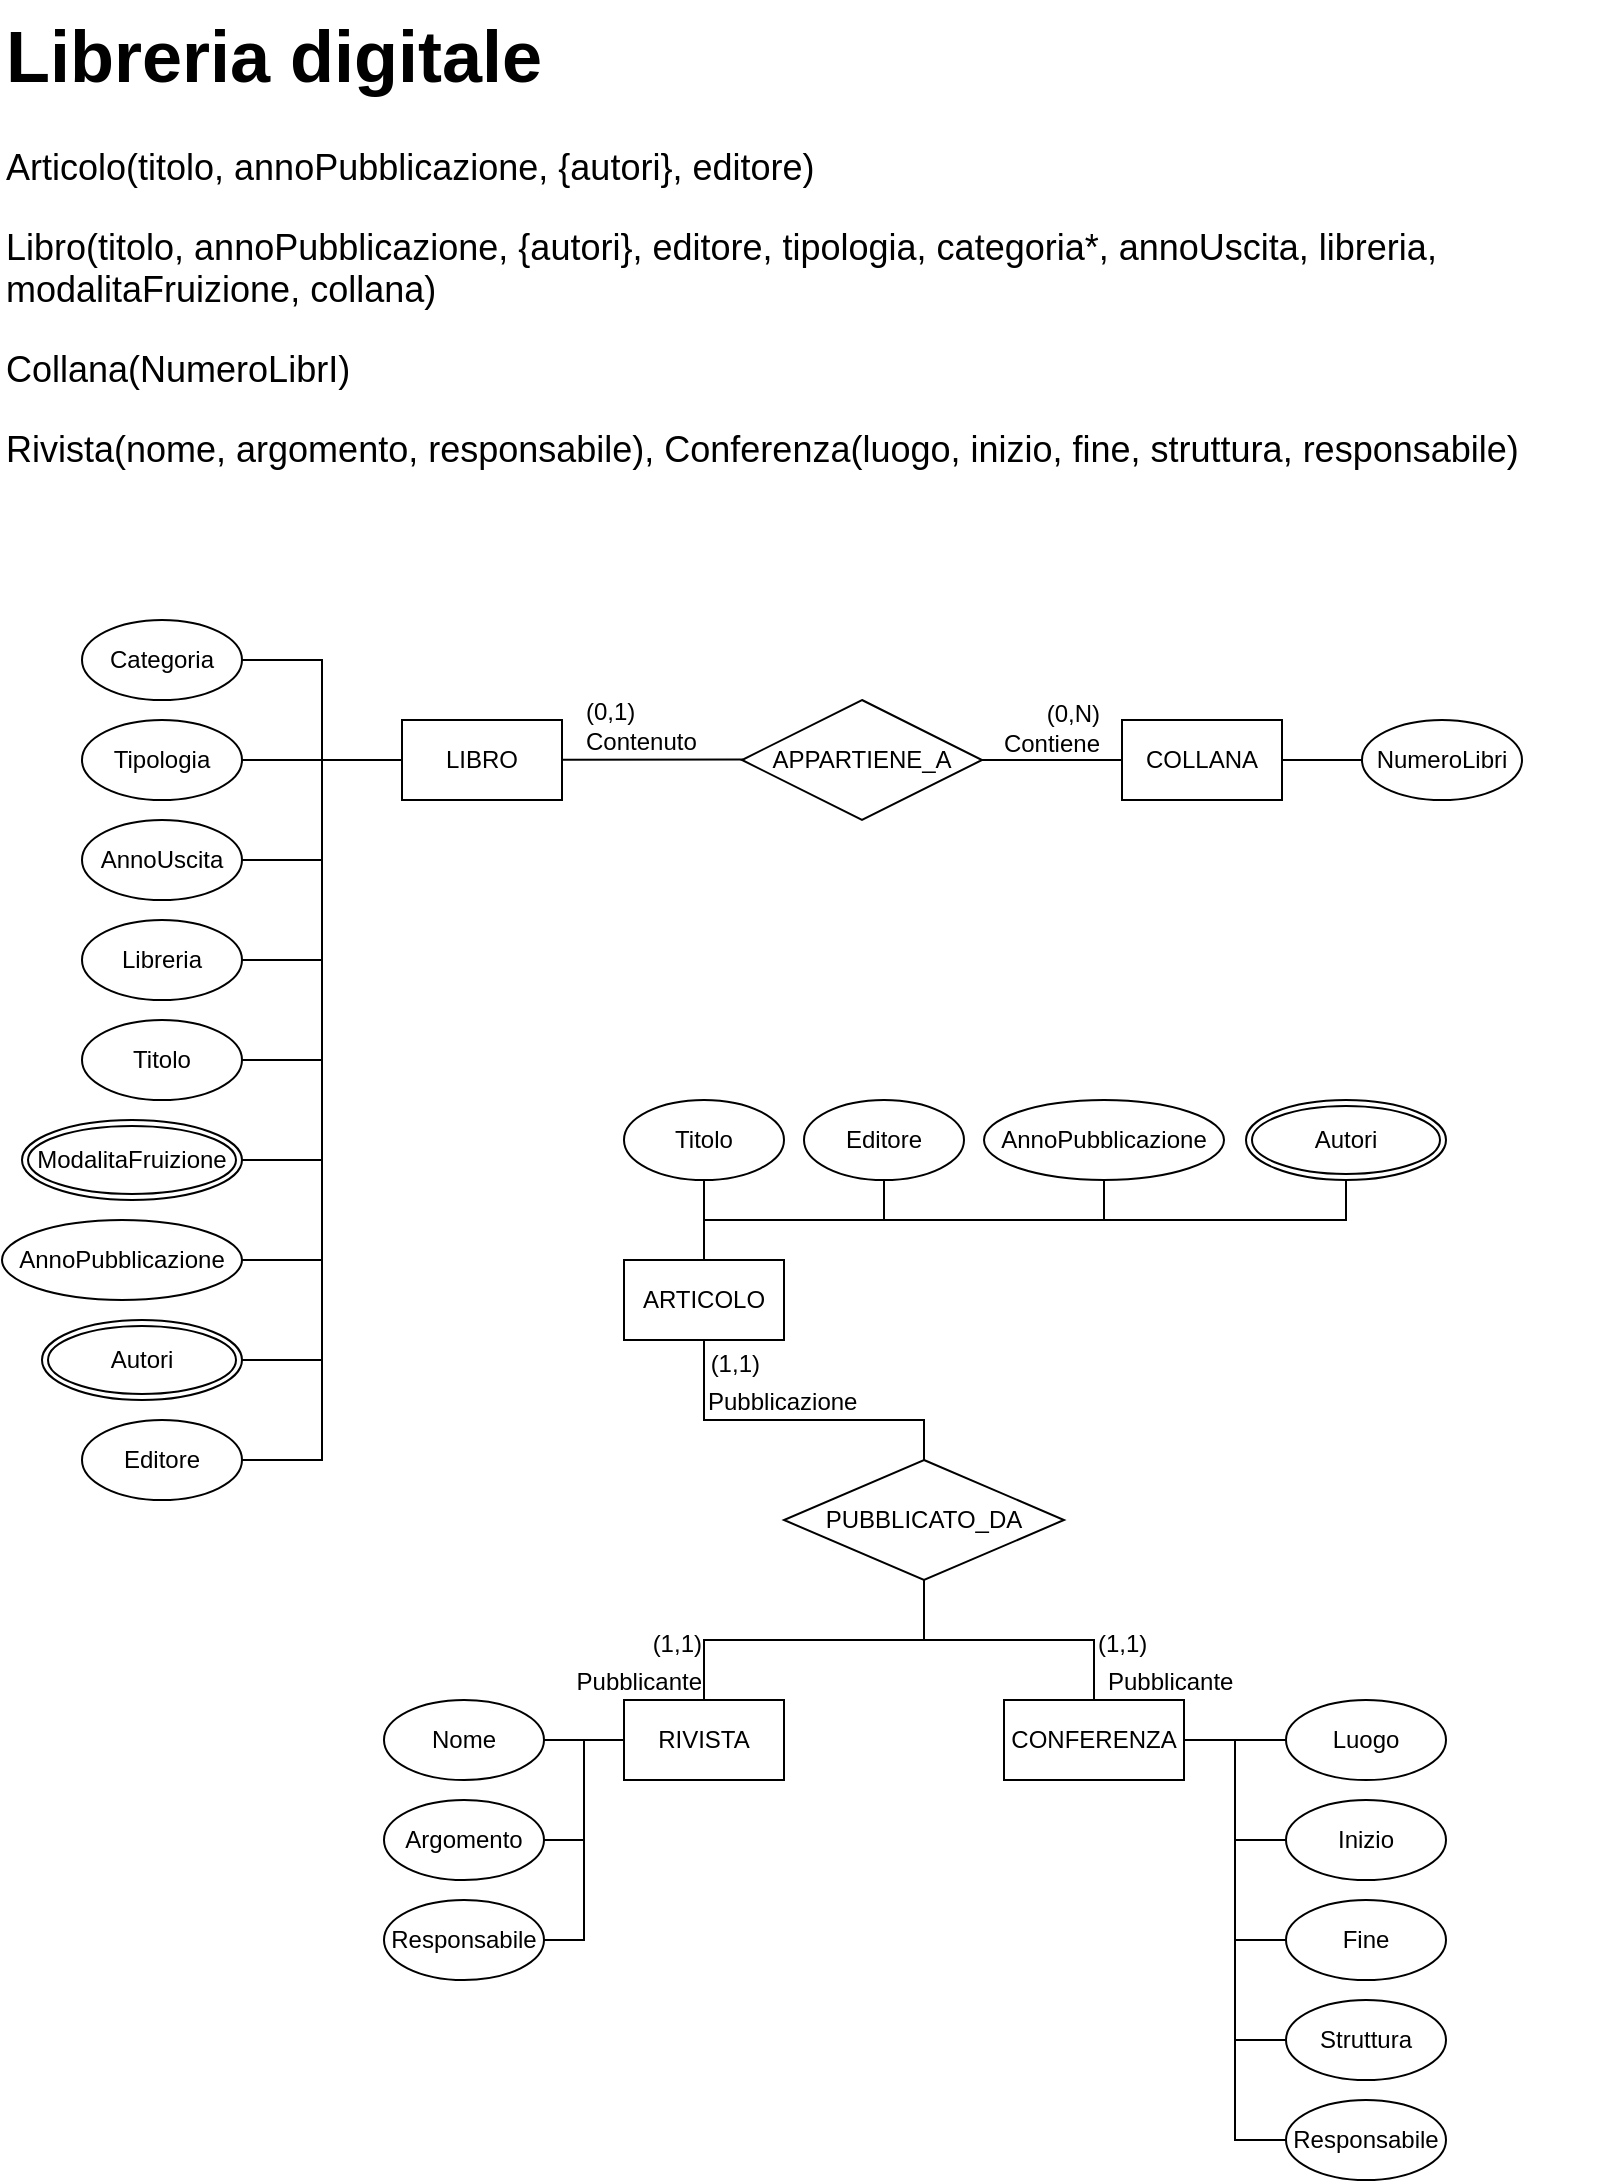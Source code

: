 <mxfile version="26.1.3" pages="2">
  <diagram name="Page-1" id="hCh2-L-WzJlBCHf1ATzF">
    <mxGraphModel dx="1328" dy="833" grid="1" gridSize="10" guides="1" tooltips="1" connect="1" arrows="1" fold="1" page="1" pageScale="1" pageWidth="827" pageHeight="1169" background="none" math="1" shadow="0">
      <root>
        <mxCell id="0" />
        <mxCell id="1" parent="0" />
        <mxCell id="3gT1epxU8pgeMeXcipZ9-1" value="&lt;h1 style=&quot;margin-top: 0px;&quot;&gt;Libreria digitale&lt;/h1&gt;&lt;p&gt;Articolo(titolo,&amp;nbsp;annoPubblicazione, {autori}, editore)&lt;/p&gt;&lt;p&gt;Libro(titolo, annoPubblicazione, {autori}, editore, tipologia, categoria*, annoUscita, libreria, modalitaFruizione, collana)&lt;/p&gt;&lt;p&gt;Collana(NumeroLibrI)&lt;/p&gt;&lt;p&gt;Rivista(nome, argomento, responsabile), Conferenza(luogo, inizio, fine, struttura, responsabile)&lt;/p&gt;" style="text;html=1;whiteSpace=wrap;overflow=hidden;rounded=0;fontSize=18;movable=1;resizable=1;rotatable=1;deletable=1;editable=1;locked=0;connectable=1;" parent="1" vertex="1">
          <mxGeometry x="9" y="10" width="810" height="260" as="geometry" />
        </mxCell>
        <mxCell id="ZXgn2BJdAuPuCcgPqNGy-24" value="LIBRO" style="whiteSpace=wrap;html=1;align=center;" parent="1" vertex="1">
          <mxGeometry x="209" y="370" width="80" height="40" as="geometry" />
        </mxCell>
        <mxCell id="ZXgn2BJdAuPuCcgPqNGy-25" value="ARTICOLO" style="whiteSpace=wrap;html=1;align=center;" parent="1" vertex="1">
          <mxGeometry x="320" y="640" width="80" height="40" as="geometry" />
        </mxCell>
        <mxCell id="ZXgn2BJdAuPuCcgPqNGy-26" value="Titolo" style="ellipse;whiteSpace=wrap;html=1;align=center;" parent="1" vertex="1">
          <mxGeometry x="49" y="520" width="80" height="40" as="geometry" />
        </mxCell>
        <mxCell id="ZXgn2BJdAuPuCcgPqNGy-57" value="AnnoPubblicazione" style="ellipse;whiteSpace=wrap;html=1;align=center;" parent="1" vertex="1">
          <mxGeometry x="9" y="620" width="120" height="40" as="geometry" />
        </mxCell>
        <mxCell id="ZXgn2BJdAuPuCcgPqNGy-59" value="Autori" style="ellipse;shape=doubleEllipse;margin=3;whiteSpace=wrap;html=1;align=center;" parent="1" vertex="1">
          <mxGeometry x="29" y="670" width="100" height="40" as="geometry" />
        </mxCell>
        <mxCell id="ZXgn2BJdAuPuCcgPqNGy-60" value="Editore" style="ellipse;whiteSpace=wrap;html=1;align=center;" parent="1" vertex="1">
          <mxGeometry x="49" y="720" width="80" height="40" as="geometry" />
        </mxCell>
        <mxCell id="ZXgn2BJdAuPuCcgPqNGy-61" value="Tipologia" style="ellipse;whiteSpace=wrap;html=1;align=center;" parent="1" vertex="1">
          <mxGeometry x="49" y="370" width="80" height="40" as="geometry" />
        </mxCell>
        <mxCell id="ZXgn2BJdAuPuCcgPqNGy-67" value="Categoria" style="ellipse;whiteSpace=wrap;html=1;align=center;" parent="1" vertex="1">
          <mxGeometry x="49" y="320" width="80" height="40" as="geometry" />
        </mxCell>
        <mxCell id="ZXgn2BJdAuPuCcgPqNGy-68" value="AnnoUscita" style="ellipse;whiteSpace=wrap;html=1;align=center;" parent="1" vertex="1">
          <mxGeometry x="49" y="420" width="80" height="40" as="geometry" />
        </mxCell>
        <mxCell id="ZXgn2BJdAuPuCcgPqNGy-69" value="Libreria" style="ellipse;whiteSpace=wrap;html=1;align=center;" parent="1" vertex="1">
          <mxGeometry x="49" y="470" width="80" height="40" as="geometry" />
        </mxCell>
        <mxCell id="ZXgn2BJdAuPuCcgPqNGy-70" value="ModalitaFruizione" style="ellipse;shape=doubleEllipse;margin=3;whiteSpace=wrap;html=1;align=center;" parent="1" vertex="1">
          <mxGeometry x="19" y="570" width="110" height="40" as="geometry" />
        </mxCell>
        <mxCell id="ZXgn2BJdAuPuCcgPqNGy-80" value="COLLANA" style="whiteSpace=wrap;html=1;align=center;" parent="1" vertex="1">
          <mxGeometry x="569" y="370" width="80" height="40" as="geometry" />
        </mxCell>
        <mxCell id="ZXgn2BJdAuPuCcgPqNGy-81" value="NumeroLibri" style="ellipse;whiteSpace=wrap;html=1;align=center;" parent="1" vertex="1">
          <mxGeometry x="689" y="370" width="80" height="40" as="geometry" />
        </mxCell>
        <mxCell id="ZXgn2BJdAuPuCcgPqNGy-82" value="APPARTIENE_A" style="shape=rhombus;perimeter=rhombusPerimeter;whiteSpace=wrap;html=1;align=center;" parent="1" vertex="1">
          <mxGeometry x="379" y="360" width="120" height="60" as="geometry" />
        </mxCell>
        <mxCell id="ZXgn2BJdAuPuCcgPqNGy-100" value="" style="endArrow=none;html=1;rounded=0;fontSize=12;startSize=8;endSize=8;curved=1;" parent="1" source="ZXgn2BJdAuPuCcgPqNGy-24" target="ZXgn2BJdAuPuCcgPqNGy-82" edge="1">
          <mxGeometry relative="1" as="geometry">
            <mxPoint x="309" y="389.64" as="sourcePoint" />
            <mxPoint x="399.0" y="389.64" as="targetPoint" />
            <Array as="points">
              <mxPoint x="349" y="389.64" />
            </Array>
          </mxGeometry>
        </mxCell>
        <mxCell id="ZXgn2BJdAuPuCcgPqNGy-101" value="(0,1)&lt;br&gt;Contenuto" style="resizable=0;html=1;whiteSpace=wrap;align=left;verticalAlign=bottom;" parent="ZXgn2BJdAuPuCcgPqNGy-100" connectable="0" vertex="1">
          <mxGeometry x="1" relative="1" as="geometry">
            <mxPoint x="-80" as="offset" />
          </mxGeometry>
        </mxCell>
        <mxCell id="ZXgn2BJdAuPuCcgPqNGy-102" value="" style="endArrow=none;html=1;rounded=0;fontSize=12;startSize=8;endSize=8;curved=1;" parent="1" source="ZXgn2BJdAuPuCcgPqNGy-82" target="ZXgn2BJdAuPuCcgPqNGy-80" edge="1">
          <mxGeometry relative="1" as="geometry">
            <mxPoint x="349" y="510" as="sourcePoint" />
            <mxPoint x="509" y="510" as="targetPoint" />
          </mxGeometry>
        </mxCell>
        <mxCell id="ZXgn2BJdAuPuCcgPqNGy-103" value="(0,N)&lt;br&gt;Contiene" style="resizable=0;html=1;whiteSpace=wrap;align=right;verticalAlign=bottom;" parent="ZXgn2BJdAuPuCcgPqNGy-102" connectable="0" vertex="1">
          <mxGeometry x="1" relative="1" as="geometry">
            <mxPoint x="-10" as="offset" />
          </mxGeometry>
        </mxCell>
        <mxCell id="ZXgn2BJdAuPuCcgPqNGy-105" value="" style="endArrow=none;html=1;rounded=0;fontSize=12;startSize=8;endSize=8;curved=1;" parent="1" source="ZXgn2BJdAuPuCcgPqNGy-80" target="ZXgn2BJdAuPuCcgPqNGy-81" edge="1">
          <mxGeometry relative="1" as="geometry">
            <mxPoint x="469" y="460" as="sourcePoint" />
            <mxPoint x="629" y="460" as="targetPoint" />
          </mxGeometry>
        </mxCell>
        <mxCell id="ZXgn2BJdAuPuCcgPqNGy-106" value="Titolo" style="ellipse;whiteSpace=wrap;html=1;align=center;" parent="1" vertex="1">
          <mxGeometry x="320" y="560" width="80" height="40" as="geometry" />
        </mxCell>
        <mxCell id="ZXgn2BJdAuPuCcgPqNGy-107" value="AnnoPubblicazione" style="ellipse;whiteSpace=wrap;html=1;align=center;" parent="1" vertex="1">
          <mxGeometry x="500" y="560" width="120" height="40" as="geometry" />
        </mxCell>
        <mxCell id="ZXgn2BJdAuPuCcgPqNGy-108" value="Autori" style="ellipse;shape=doubleEllipse;margin=3;whiteSpace=wrap;html=1;align=center;" parent="1" vertex="1">
          <mxGeometry x="631" y="560" width="100" height="40" as="geometry" />
        </mxCell>
        <mxCell id="ZXgn2BJdAuPuCcgPqNGy-109" value="Editore" style="ellipse;whiteSpace=wrap;html=1;align=center;" parent="1" vertex="1">
          <mxGeometry x="410" y="560" width="80" height="40" as="geometry" />
        </mxCell>
        <mxCell id="ZXgn2BJdAuPuCcgPqNGy-111" value="" style="endArrow=none;html=1;rounded=0;fontSize=12;startSize=8;endSize=8;edgeStyle=elbowEdgeStyle;elbow=vertical;" parent="1" source="ZXgn2BJdAuPuCcgPqNGy-25" target="ZXgn2BJdAuPuCcgPqNGy-106" edge="1">
          <mxGeometry relative="1" as="geometry">
            <mxPoint x="270" y="700" as="sourcePoint" />
            <mxPoint x="430" y="700" as="targetPoint" />
          </mxGeometry>
        </mxCell>
        <mxCell id="ZXgn2BJdAuPuCcgPqNGy-112" value="" style="endArrow=none;html=1;rounded=0;fontSize=12;startSize=8;endSize=8;edgeStyle=elbowEdgeStyle;elbow=vertical;" parent="1" source="ZXgn2BJdAuPuCcgPqNGy-25" target="ZXgn2BJdAuPuCcgPqNGy-109" edge="1">
          <mxGeometry relative="1" as="geometry">
            <mxPoint x="330" y="730" as="sourcePoint" />
            <mxPoint x="490" y="730" as="targetPoint" />
          </mxGeometry>
        </mxCell>
        <mxCell id="ZXgn2BJdAuPuCcgPqNGy-113" value="" style="endArrow=none;html=1;rounded=0;fontSize=12;startSize=8;endSize=8;edgeStyle=elbowEdgeStyle;elbow=vertical;" parent="1" source="ZXgn2BJdAuPuCcgPqNGy-25" target="ZXgn2BJdAuPuCcgPqNGy-107" edge="1">
          <mxGeometry relative="1" as="geometry">
            <mxPoint x="340" y="680" as="sourcePoint" />
            <mxPoint x="500" y="680" as="targetPoint" />
          </mxGeometry>
        </mxCell>
        <mxCell id="ZXgn2BJdAuPuCcgPqNGy-114" value="" style="endArrow=none;html=1;rounded=0;fontSize=12;startSize=8;endSize=8;edgeStyle=elbowEdgeStyle;elbow=vertical;" parent="1" source="ZXgn2BJdAuPuCcgPqNGy-25" target="ZXgn2BJdAuPuCcgPqNGy-108" edge="1">
          <mxGeometry relative="1" as="geometry">
            <mxPoint x="390" y="700" as="sourcePoint" />
            <mxPoint x="550" y="700" as="targetPoint" />
          </mxGeometry>
        </mxCell>
        <mxCell id="ZXgn2BJdAuPuCcgPqNGy-110" value="RIVISTA" style="whiteSpace=wrap;html=1;align=center;" parent="1" vertex="1">
          <mxGeometry x="320" y="860" width="80" height="40" as="geometry" />
        </mxCell>
        <mxCell id="ZXgn2BJdAuPuCcgPqNGy-115" value="CONFERENZA" style="whiteSpace=wrap;html=1;align=center;" parent="1" vertex="1">
          <mxGeometry x="510" y="860" width="90" height="40" as="geometry" />
        </mxCell>
        <mxCell id="ZXgn2BJdAuPuCcgPqNGy-116" value="Nome" style="ellipse;whiteSpace=wrap;html=1;align=center;" parent="1" vertex="1">
          <mxGeometry x="200" y="860" width="80" height="40" as="geometry" />
        </mxCell>
        <mxCell id="ZXgn2BJdAuPuCcgPqNGy-117" value="Argomento" style="ellipse;whiteSpace=wrap;html=1;align=center;" parent="1" vertex="1">
          <mxGeometry x="200" y="910" width="80" height="40" as="geometry" />
        </mxCell>
        <mxCell id="ZXgn2BJdAuPuCcgPqNGy-118" value="Responsabile" style="ellipse;whiteSpace=wrap;html=1;align=center;" parent="1" vertex="1">
          <mxGeometry x="200" y="960" width="80" height="40" as="geometry" />
        </mxCell>
        <mxCell id="ZXgn2BJdAuPuCcgPqNGy-119" value="Luogo" style="ellipse;whiteSpace=wrap;html=1;align=center;" parent="1" vertex="1">
          <mxGeometry x="651" y="860" width="80" height="40" as="geometry" />
        </mxCell>
        <mxCell id="ZXgn2BJdAuPuCcgPqNGy-120" value="Inizio" style="ellipse;whiteSpace=wrap;html=1;align=center;" parent="1" vertex="1">
          <mxGeometry x="651" y="910" width="80" height="40" as="geometry" />
        </mxCell>
        <mxCell id="ZXgn2BJdAuPuCcgPqNGy-121" value="Fine" style="ellipse;whiteSpace=wrap;html=1;align=center;" parent="1" vertex="1">
          <mxGeometry x="651" y="960" width="80" height="40" as="geometry" />
        </mxCell>
        <mxCell id="ZXgn2BJdAuPuCcgPqNGy-122" value="Struttura" style="ellipse;whiteSpace=wrap;html=1;align=center;" parent="1" vertex="1">
          <mxGeometry x="651" y="1010" width="80" height="40" as="geometry" />
        </mxCell>
        <mxCell id="ZXgn2BJdAuPuCcgPqNGy-123" value="Responsabile" style="ellipse;whiteSpace=wrap;html=1;align=center;" parent="1" vertex="1">
          <mxGeometry x="651" y="1060" width="80" height="40" as="geometry" />
        </mxCell>
        <mxCell id="ZXgn2BJdAuPuCcgPqNGy-124" value="PUBBLICATO_DA" style="shape=rhombus;perimeter=rhombusPerimeter;whiteSpace=wrap;html=1;align=center;" parent="1" vertex="1">
          <mxGeometry x="400" y="740" width="140" height="60" as="geometry" />
        </mxCell>
        <mxCell id="ZXgn2BJdAuPuCcgPqNGy-125" value="" style="endArrow=none;html=1;rounded=0;fontSize=12;startSize=8;endSize=8;edgeStyle=elbowEdgeStyle;" parent="1" source="ZXgn2BJdAuPuCcgPqNGy-116" target="ZXgn2BJdAuPuCcgPqNGy-110" edge="1">
          <mxGeometry relative="1" as="geometry">
            <mxPoint x="330" y="950" as="sourcePoint" />
            <mxPoint x="490" y="950" as="targetPoint" />
          </mxGeometry>
        </mxCell>
        <mxCell id="ZXgn2BJdAuPuCcgPqNGy-126" value="" style="endArrow=none;html=1;rounded=0;fontSize=12;startSize=8;endSize=8;edgeStyle=elbowEdgeStyle;" parent="1" source="ZXgn2BJdAuPuCcgPqNGy-117" target="ZXgn2BJdAuPuCcgPqNGy-110" edge="1">
          <mxGeometry relative="1" as="geometry">
            <mxPoint x="230" y="940" as="sourcePoint" />
            <mxPoint x="490" y="940" as="targetPoint" />
          </mxGeometry>
        </mxCell>
        <mxCell id="ZXgn2BJdAuPuCcgPqNGy-127" value="" style="endArrow=none;html=1;rounded=0;fontSize=12;startSize=8;endSize=8;edgeStyle=elbowEdgeStyle;" parent="1" source="ZXgn2BJdAuPuCcgPqNGy-118" target="ZXgn2BJdAuPuCcgPqNGy-110" edge="1">
          <mxGeometry relative="1" as="geometry">
            <mxPoint x="320" y="960" as="sourcePoint" />
            <mxPoint x="480" y="960" as="targetPoint" />
          </mxGeometry>
        </mxCell>
        <mxCell id="ZXgn2BJdAuPuCcgPqNGy-128" value="" style="endArrow=none;html=1;rounded=0;fontSize=12;startSize=8;endSize=8;edgeStyle=elbowEdgeStyle;" parent="1" source="ZXgn2BJdAuPuCcgPqNGy-115" target="ZXgn2BJdAuPuCcgPqNGy-119" edge="1">
          <mxGeometry relative="1" as="geometry">
            <mxPoint x="530" y="990" as="sourcePoint" />
            <mxPoint x="690" y="990" as="targetPoint" />
          </mxGeometry>
        </mxCell>
        <mxCell id="ZXgn2BJdAuPuCcgPqNGy-129" value="" style="endArrow=none;html=1;rounded=0;fontSize=12;startSize=8;endSize=8;edgeStyle=elbowEdgeStyle;" parent="1" source="ZXgn2BJdAuPuCcgPqNGy-115" target="ZXgn2BJdAuPuCcgPqNGy-120" edge="1">
          <mxGeometry relative="1" as="geometry">
            <mxPoint x="460" y="980" as="sourcePoint" />
            <mxPoint x="620" y="980" as="targetPoint" />
          </mxGeometry>
        </mxCell>
        <mxCell id="ZXgn2BJdAuPuCcgPqNGy-130" value="" style="endArrow=none;html=1;rounded=0;fontSize=12;startSize=8;endSize=8;edgeStyle=elbowEdgeStyle;" parent="1" source="ZXgn2BJdAuPuCcgPqNGy-115" target="ZXgn2BJdAuPuCcgPqNGy-121" edge="1">
          <mxGeometry relative="1" as="geometry">
            <mxPoint x="360" y="970" as="sourcePoint" />
            <mxPoint x="520" y="970" as="targetPoint" />
          </mxGeometry>
        </mxCell>
        <mxCell id="ZXgn2BJdAuPuCcgPqNGy-131" value="" style="endArrow=none;html=1;rounded=0;fontSize=12;startSize=8;endSize=8;edgeStyle=elbowEdgeStyle;" parent="1" source="ZXgn2BJdAuPuCcgPqNGy-115" target="ZXgn2BJdAuPuCcgPqNGy-122" edge="1">
          <mxGeometry relative="1" as="geometry">
            <mxPoint x="430" y="990" as="sourcePoint" />
            <mxPoint x="590" y="990" as="targetPoint" />
          </mxGeometry>
        </mxCell>
        <mxCell id="ZXgn2BJdAuPuCcgPqNGy-132" value="" style="endArrow=none;html=1;rounded=0;fontSize=12;startSize=8;endSize=8;edgeStyle=elbowEdgeStyle;" parent="1" source="ZXgn2BJdAuPuCcgPqNGy-115" target="ZXgn2BJdAuPuCcgPqNGy-123" edge="1">
          <mxGeometry relative="1" as="geometry">
            <mxPoint x="400" y="1000" as="sourcePoint" />
            <mxPoint x="651" y="1080" as="targetPoint" />
          </mxGeometry>
        </mxCell>
        <mxCell id="ZXgn2BJdAuPuCcgPqNGy-135" value="" style="endArrow=none;html=1;rounded=0;fontSize=12;startSize=8;endSize=8;edgeStyle=elbowEdgeStyle;elbow=vertical;exitX=0.5;exitY=0;exitDx=0;exitDy=0;" parent="1" source="ZXgn2BJdAuPuCcgPqNGy-124" target="ZXgn2BJdAuPuCcgPqNGy-25" edge="1">
          <mxGeometry relative="1" as="geometry">
            <mxPoint x="240" y="700" as="sourcePoint" />
            <mxPoint x="360" y="680" as="targetPoint" />
            <Array as="points">
              <mxPoint x="420" y="720" />
            </Array>
          </mxGeometry>
        </mxCell>
        <mxCell id="ZXgn2BJdAuPuCcgPqNGy-136" value="(1,1)" style="resizable=0;html=1;whiteSpace=wrap;align=right;verticalAlign=bottom;" parent="ZXgn2BJdAuPuCcgPqNGy-135" connectable="0" vertex="1">
          <mxGeometry x="1" relative="1" as="geometry">
            <mxPoint x="29" y="20" as="offset" />
          </mxGeometry>
        </mxCell>
        <mxCell id="ZXgn2BJdAuPuCcgPqNGy-137" value="" style="endArrow=none;html=1;rounded=0;fontSize=12;startSize=8;endSize=8;edgeStyle=elbowEdgeStyle;elbow=vertical;" parent="1" source="ZXgn2BJdAuPuCcgPqNGy-124" target="ZXgn2BJdAuPuCcgPqNGy-110" edge="1">
          <mxGeometry relative="1" as="geometry">
            <mxPoint x="420" y="870" as="sourcePoint" />
            <mxPoint x="580" y="870" as="targetPoint" />
          </mxGeometry>
        </mxCell>
        <mxCell id="ZXgn2BJdAuPuCcgPqNGy-138" value="(1,1)" style="resizable=0;html=1;whiteSpace=wrap;align=right;verticalAlign=bottom;" parent="ZXgn2BJdAuPuCcgPqNGy-137" connectable="0" vertex="1">
          <mxGeometry x="1" relative="1" as="geometry">
            <mxPoint y="-20" as="offset" />
          </mxGeometry>
        </mxCell>
        <mxCell id="ZXgn2BJdAuPuCcgPqNGy-139" value="" style="endArrow=none;html=1;rounded=0;fontSize=12;startSize=8;endSize=8;edgeStyle=elbowEdgeStyle;elbow=vertical;" parent="1" source="ZXgn2BJdAuPuCcgPqNGy-124" target="ZXgn2BJdAuPuCcgPqNGy-115" edge="1">
          <mxGeometry relative="1" as="geometry">
            <mxPoint x="430" y="870" as="sourcePoint" />
            <mxPoint x="590" y="870" as="targetPoint" />
          </mxGeometry>
        </mxCell>
        <mxCell id="ZXgn2BJdAuPuCcgPqNGy-140" value="(1,1)" style="resizable=0;html=1;whiteSpace=wrap;align=left;verticalAlign=bottom;" parent="ZXgn2BJdAuPuCcgPqNGy-139" connectable="0" vertex="1">
          <mxGeometry x="1" relative="1" as="geometry">
            <mxPoint y="-20" as="offset" />
          </mxGeometry>
        </mxCell>
        <mxCell id="l6psVaUobAa8WFmY9dp4-3" value="Pubblicazione" style="resizable=0;html=1;whiteSpace=wrap;align=left;verticalAlign=bottom;" parent="1" connectable="0" vertex="1">
          <mxGeometry x="360" y="719.995" as="geometry" />
        </mxCell>
        <mxCell id="l6psVaUobAa8WFmY9dp4-4" value="Pubblicante" style="resizable=0;html=1;whiteSpace=wrap;align=right;verticalAlign=bottom;" parent="1" connectable="0" vertex="1">
          <mxGeometry x="360" y="859.995" as="geometry" />
        </mxCell>
        <mxCell id="l6psVaUobAa8WFmY9dp4-5" value="Pubblicante" style="resizable=0;html=1;whiteSpace=wrap;align=left;verticalAlign=bottom;" parent="1" connectable="0" vertex="1">
          <mxGeometry x="560" y="859.995" as="geometry" />
        </mxCell>
        <mxCell id="l6psVaUobAa8WFmY9dp4-8" value="" style="endArrow=none;html=1;rounded=0;edgeStyle=elbowEdgeStyle;" parent="1" source="ZXgn2BJdAuPuCcgPqNGy-67" target="ZXgn2BJdAuPuCcgPqNGy-24" edge="1">
          <mxGeometry relative="1" as="geometry">
            <mxPoint x="190" y="500" as="sourcePoint" />
            <mxPoint x="350" y="500" as="targetPoint" />
          </mxGeometry>
        </mxCell>
        <mxCell id="l6psVaUobAa8WFmY9dp4-9" value="" style="endArrow=none;html=1;rounded=0;edgeStyle=elbowEdgeStyle;" parent="1" source="ZXgn2BJdAuPuCcgPqNGy-61" target="ZXgn2BJdAuPuCcgPqNGy-24" edge="1">
          <mxGeometry relative="1" as="geometry">
            <mxPoint x="133" y="361" as="sourcePoint" />
            <mxPoint x="219" y="388" as="targetPoint" />
          </mxGeometry>
        </mxCell>
        <mxCell id="l6psVaUobAa8WFmY9dp4-10" value="" style="endArrow=none;html=1;rounded=0;edgeStyle=elbowEdgeStyle;" parent="1" source="ZXgn2BJdAuPuCcgPqNGy-68" target="ZXgn2BJdAuPuCcgPqNGy-24" edge="1">
          <mxGeometry relative="1" as="geometry">
            <mxPoint x="143" y="371" as="sourcePoint" />
            <mxPoint x="229" y="398" as="targetPoint" />
          </mxGeometry>
        </mxCell>
        <mxCell id="l6psVaUobAa8WFmY9dp4-11" value="" style="endArrow=none;html=1;rounded=0;edgeStyle=elbowEdgeStyle;" parent="1" source="ZXgn2BJdAuPuCcgPqNGy-69" target="ZXgn2BJdAuPuCcgPqNGy-24" edge="1">
          <mxGeometry relative="1" as="geometry">
            <mxPoint x="153" y="381" as="sourcePoint" />
            <mxPoint x="239" y="408" as="targetPoint" />
          </mxGeometry>
        </mxCell>
        <mxCell id="l6psVaUobAa8WFmY9dp4-12" value="" style="endArrow=none;html=1;rounded=0;edgeStyle=elbowEdgeStyle;" parent="1" source="ZXgn2BJdAuPuCcgPqNGy-26" target="ZXgn2BJdAuPuCcgPqNGy-24" edge="1">
          <mxGeometry relative="1" as="geometry">
            <mxPoint x="163" y="391" as="sourcePoint" />
            <mxPoint x="249" y="418" as="targetPoint" />
          </mxGeometry>
        </mxCell>
        <mxCell id="l6psVaUobAa8WFmY9dp4-14" value="" style="endArrow=none;html=1;rounded=0;edgeStyle=elbowEdgeStyle;" parent="1" source="ZXgn2BJdAuPuCcgPqNGy-70" target="ZXgn2BJdAuPuCcgPqNGy-24" edge="1">
          <mxGeometry relative="1" as="geometry">
            <mxPoint x="173" y="401" as="sourcePoint" />
            <mxPoint x="259" y="428" as="targetPoint" />
          </mxGeometry>
        </mxCell>
        <mxCell id="l6psVaUobAa8WFmY9dp4-15" value="" style="endArrow=none;html=1;rounded=0;edgeStyle=elbowEdgeStyle;" parent="1" source="ZXgn2BJdAuPuCcgPqNGy-57" target="ZXgn2BJdAuPuCcgPqNGy-24" edge="1">
          <mxGeometry relative="1" as="geometry">
            <mxPoint x="101" y="581" as="sourcePoint" />
            <mxPoint x="242" y="420" as="targetPoint" />
          </mxGeometry>
        </mxCell>
        <mxCell id="l6psVaUobAa8WFmY9dp4-16" value="" style="endArrow=none;html=1;rounded=0;edgeStyle=elbowEdgeStyle;" parent="1" source="ZXgn2BJdAuPuCcgPqNGy-59" target="ZXgn2BJdAuPuCcgPqNGy-24" edge="1">
          <mxGeometry relative="1" as="geometry">
            <mxPoint x="111" y="591" as="sourcePoint" />
            <mxPoint x="252" y="430" as="targetPoint" />
          </mxGeometry>
        </mxCell>
        <mxCell id="l6psVaUobAa8WFmY9dp4-17" value="" style="endArrow=none;html=1;rounded=0;edgeStyle=elbowEdgeStyle;" parent="1" source="ZXgn2BJdAuPuCcgPqNGy-60" target="ZXgn2BJdAuPuCcgPqNGy-24" edge="1">
          <mxGeometry relative="1" as="geometry">
            <mxPoint x="100" y="680" as="sourcePoint" />
            <mxPoint x="248" y="420" as="targetPoint" />
          </mxGeometry>
        </mxCell>
      </root>
    </mxGraphModel>
  </diagram>
  <diagram id="5ZSTk-61UJqM8kKQHQFV" name="Page-2">
    <mxGraphModel dx="916" dy="574" grid="1" gridSize="10" guides="1" tooltips="1" connect="1" arrows="1" fold="1" page="1" pageScale="1" pageWidth="827" pageHeight="1169" background="none" math="0" shadow="0">
      <root>
        <mxCell id="0" />
        <mxCell id="1" parent="0" />
        <mxCell id="CNK1P7MLBG0M7rmvThWq-1" value="&lt;h1 style=&quot;margin-top: 0px;&quot;&gt;Modello ristrutturato&lt;/h1&gt;&lt;div&gt;&lt;br&gt;&lt;/div&gt;&lt;div&gt;Per l&#39;attributo multiplo &quot;autori&quot; sia dell&#39;entità LIBRO che ARTICOLO, gli autori sono previsti come una stringa di autori separati da una virgola. Allo stesso modo per l&#39;attributo modalitaFruizione è prevista una stringa con virgole come separatori.&lt;/div&gt;&lt;div&gt;&lt;br&gt;&lt;/div&gt;&lt;div&gt;Le chiavi primarie sono state identificate in LIBRO con l&#39;ISBN del libro che rappresenta, ISSN per le entità ARTICOLO e RIVISTA.&lt;/div&gt;&lt;div&gt;Per COLLANA e CONFERENZA è previsto un attributo seriale ID, poiché non hanno attributi significativi o facilmente confrontabili idonei all&#39;essere identificatori.&lt;/div&gt;" style="text;html=1;whiteSpace=wrap;overflow=hidden;rounded=0;fontSize=14;" vertex="1" parent="1">
          <mxGeometry x="10" y="10" width="810" height="190" as="geometry" />
        </mxCell>
        <mxCell id="94jmPX40P-mxQgaCYRuN-1" value="LIBRO" style="whiteSpace=wrap;html=1;align=center;" vertex="1" parent="1">
          <mxGeometry x="209" y="370" width="80" height="40" as="geometry" />
        </mxCell>
        <mxCell id="94jmPX40P-mxQgaCYRuN-2" value="ARTICOLO" style="whiteSpace=wrap;html=1;align=center;" vertex="1" parent="1">
          <mxGeometry x="320" y="640" width="80" height="40" as="geometry" />
        </mxCell>
        <mxCell id="94jmPX40P-mxQgaCYRuN-3" value="Titolo" style="ellipse;whiteSpace=wrap;html=1;align=center;" vertex="1" parent="1">
          <mxGeometry x="49" y="520" width="80" height="40" as="geometry" />
        </mxCell>
        <mxCell id="94jmPX40P-mxQgaCYRuN-4" value="AnnoPubblicazione" style="ellipse;whiteSpace=wrap;html=1;align=center;" vertex="1" parent="1">
          <mxGeometry x="9" y="620" width="120" height="40" as="geometry" />
        </mxCell>
        <mxCell id="94jmPX40P-mxQgaCYRuN-6" value="Editore" style="ellipse;whiteSpace=wrap;html=1;align=center;" vertex="1" parent="1">
          <mxGeometry x="49" y="720" width="80" height="40" as="geometry" />
        </mxCell>
        <mxCell id="94jmPX40P-mxQgaCYRuN-7" value="Tipologia" style="ellipse;whiteSpace=wrap;html=1;align=center;" vertex="1" parent="1">
          <mxGeometry x="49" y="370" width="80" height="40" as="geometry" />
        </mxCell>
        <mxCell id="94jmPX40P-mxQgaCYRuN-8" value="Categoria" style="ellipse;whiteSpace=wrap;html=1;align=center;" vertex="1" parent="1">
          <mxGeometry x="49" y="320" width="80" height="40" as="geometry" />
        </mxCell>
        <mxCell id="94jmPX40P-mxQgaCYRuN-9" value="AnnoUscita" style="ellipse;whiteSpace=wrap;html=1;align=center;" vertex="1" parent="1">
          <mxGeometry x="49" y="420" width="80" height="40" as="geometry" />
        </mxCell>
        <mxCell id="94jmPX40P-mxQgaCYRuN-10" value="Libreria" style="ellipse;whiteSpace=wrap;html=1;align=center;" vertex="1" parent="1">
          <mxGeometry x="49" y="470" width="80" height="40" as="geometry" />
        </mxCell>
        <mxCell id="94jmPX40P-mxQgaCYRuN-12" value="COLLANA" style="whiteSpace=wrap;html=1;align=center;" vertex="1" parent="1">
          <mxGeometry x="569" y="370" width="80" height="40" as="geometry" />
        </mxCell>
        <mxCell id="94jmPX40P-mxQgaCYRuN-13" value="NumeroLibri" style="ellipse;whiteSpace=wrap;html=1;align=center;" vertex="1" parent="1">
          <mxGeometry x="689" y="370" width="80" height="40" as="geometry" />
        </mxCell>
        <mxCell id="94jmPX40P-mxQgaCYRuN-14" value="APPARTIENE_A" style="shape=rhombus;perimeter=rhombusPerimeter;whiteSpace=wrap;html=1;align=center;" vertex="1" parent="1">
          <mxGeometry x="379" y="360" width="120" height="60" as="geometry" />
        </mxCell>
        <mxCell id="94jmPX40P-mxQgaCYRuN-15" value="" style="endArrow=none;html=1;rounded=0;fontSize=12;startSize=8;endSize=8;curved=1;" edge="1" parent="1" source="94jmPX40P-mxQgaCYRuN-1" target="94jmPX40P-mxQgaCYRuN-14">
          <mxGeometry relative="1" as="geometry">
            <mxPoint x="309" y="389.64" as="sourcePoint" />
            <mxPoint x="399.0" y="389.64" as="targetPoint" />
            <Array as="points">
              <mxPoint x="349" y="389.64" />
            </Array>
          </mxGeometry>
        </mxCell>
        <mxCell id="94jmPX40P-mxQgaCYRuN-16" value="(0,1)&lt;br&gt;Contenuto" style="resizable=0;html=1;whiteSpace=wrap;align=left;verticalAlign=bottom;" connectable="0" vertex="1" parent="94jmPX40P-mxQgaCYRuN-15">
          <mxGeometry x="1" relative="1" as="geometry">
            <mxPoint x="-80" as="offset" />
          </mxGeometry>
        </mxCell>
        <mxCell id="94jmPX40P-mxQgaCYRuN-17" value="" style="endArrow=none;html=1;rounded=0;fontSize=12;startSize=8;endSize=8;curved=1;" edge="1" parent="1" source="94jmPX40P-mxQgaCYRuN-14" target="94jmPX40P-mxQgaCYRuN-12">
          <mxGeometry relative="1" as="geometry">
            <mxPoint x="349" y="510" as="sourcePoint" />
            <mxPoint x="509" y="510" as="targetPoint" />
          </mxGeometry>
        </mxCell>
        <mxCell id="94jmPX40P-mxQgaCYRuN-18" value="(0,N)&lt;br&gt;Contiene" style="resizable=0;html=1;whiteSpace=wrap;align=right;verticalAlign=bottom;" connectable="0" vertex="1" parent="94jmPX40P-mxQgaCYRuN-17">
          <mxGeometry x="1" relative="1" as="geometry">
            <mxPoint x="-10" as="offset" />
          </mxGeometry>
        </mxCell>
        <mxCell id="94jmPX40P-mxQgaCYRuN-19" value="" style="endArrow=none;html=1;rounded=0;fontSize=12;startSize=8;endSize=8;curved=1;" edge="1" parent="1" source="94jmPX40P-mxQgaCYRuN-12" target="94jmPX40P-mxQgaCYRuN-13">
          <mxGeometry relative="1" as="geometry">
            <mxPoint x="469" y="460" as="sourcePoint" />
            <mxPoint x="629" y="460" as="targetPoint" />
          </mxGeometry>
        </mxCell>
        <mxCell id="94jmPX40P-mxQgaCYRuN-20" value="Titolo" style="ellipse;whiteSpace=wrap;html=1;align=center;" vertex="1" parent="1">
          <mxGeometry x="320" y="560" width="80" height="40" as="geometry" />
        </mxCell>
        <mxCell id="94jmPX40P-mxQgaCYRuN-21" value="AnnoPubblicazione" style="ellipse;whiteSpace=wrap;html=1;align=center;" vertex="1" parent="1">
          <mxGeometry x="500" y="560" width="120" height="40" as="geometry" />
        </mxCell>
        <mxCell id="94jmPX40P-mxQgaCYRuN-23" value="Editore" style="ellipse;whiteSpace=wrap;html=1;align=center;" vertex="1" parent="1">
          <mxGeometry x="410" y="560" width="80" height="40" as="geometry" />
        </mxCell>
        <mxCell id="94jmPX40P-mxQgaCYRuN-24" value="" style="endArrow=none;html=1;rounded=0;fontSize=12;startSize=8;endSize=8;edgeStyle=elbowEdgeStyle;elbow=vertical;" edge="1" parent="1" source="94jmPX40P-mxQgaCYRuN-2" target="94jmPX40P-mxQgaCYRuN-20">
          <mxGeometry relative="1" as="geometry">
            <mxPoint x="270" y="700" as="sourcePoint" />
            <mxPoint x="430" y="700" as="targetPoint" />
          </mxGeometry>
        </mxCell>
        <mxCell id="94jmPX40P-mxQgaCYRuN-25" value="" style="endArrow=none;html=1;rounded=0;fontSize=12;startSize=8;endSize=8;edgeStyle=elbowEdgeStyle;elbow=vertical;" edge="1" parent="1" source="94jmPX40P-mxQgaCYRuN-2" target="94jmPX40P-mxQgaCYRuN-23">
          <mxGeometry relative="1" as="geometry">
            <mxPoint x="330" y="730" as="sourcePoint" />
            <mxPoint x="490" y="730" as="targetPoint" />
          </mxGeometry>
        </mxCell>
        <mxCell id="94jmPX40P-mxQgaCYRuN-26" value="" style="endArrow=none;html=1;rounded=0;fontSize=12;startSize=8;endSize=8;edgeStyle=elbowEdgeStyle;elbow=vertical;" edge="1" parent="1" source="94jmPX40P-mxQgaCYRuN-2" target="94jmPX40P-mxQgaCYRuN-21">
          <mxGeometry relative="1" as="geometry">
            <mxPoint x="340" y="680" as="sourcePoint" />
            <mxPoint x="500" y="680" as="targetPoint" />
          </mxGeometry>
        </mxCell>
        <mxCell id="94jmPX40P-mxQgaCYRuN-27" value="" style="endArrow=none;html=1;rounded=0;fontSize=12;startSize=8;endSize=8;edgeStyle=elbowEdgeStyle;elbow=vertical;" edge="1" parent="1" source="94jmPX40P-mxQgaCYRuN-2" target="94jmPX40P-mxQgaCYRuN-66">
          <mxGeometry relative="1" as="geometry">
            <mxPoint x="390" y="700" as="sourcePoint" />
            <mxPoint x="550" y="700" as="targetPoint" />
          </mxGeometry>
        </mxCell>
        <mxCell id="94jmPX40P-mxQgaCYRuN-28" value="RIVISTA" style="whiteSpace=wrap;html=1;align=center;" vertex="1" parent="1">
          <mxGeometry x="320" y="860" width="80" height="40" as="geometry" />
        </mxCell>
        <mxCell id="94jmPX40P-mxQgaCYRuN-29" value="CONFERENZA" style="whiteSpace=wrap;html=1;align=center;" vertex="1" parent="1">
          <mxGeometry x="510" y="860" width="90" height="40" as="geometry" />
        </mxCell>
        <mxCell id="94jmPX40P-mxQgaCYRuN-30" value="Nome" style="ellipse;whiteSpace=wrap;html=1;align=center;" vertex="1" parent="1">
          <mxGeometry x="200" y="860" width="80" height="40" as="geometry" />
        </mxCell>
        <mxCell id="94jmPX40P-mxQgaCYRuN-31" value="Argomento" style="ellipse;whiteSpace=wrap;html=1;align=center;" vertex="1" parent="1">
          <mxGeometry x="200" y="910" width="80" height="40" as="geometry" />
        </mxCell>
        <mxCell id="94jmPX40P-mxQgaCYRuN-32" value="Responsabile" style="ellipse;whiteSpace=wrap;html=1;align=center;" vertex="1" parent="1">
          <mxGeometry x="200" y="960" width="80" height="40" as="geometry" />
        </mxCell>
        <mxCell id="94jmPX40P-mxQgaCYRuN-33" value="Luogo" style="ellipse;whiteSpace=wrap;html=1;align=center;fontStyle=0" vertex="1" parent="1">
          <mxGeometry x="651" y="860" width="80" height="40" as="geometry" />
        </mxCell>
        <mxCell id="94jmPX40P-mxQgaCYRuN-34" value="Inizio" style="ellipse;whiteSpace=wrap;html=1;align=center;fontStyle=0" vertex="1" parent="1">
          <mxGeometry x="651" y="910" width="80" height="40" as="geometry" />
        </mxCell>
        <mxCell id="94jmPX40P-mxQgaCYRuN-35" value="Fine" style="ellipse;whiteSpace=wrap;html=1;align=center;fontStyle=0" vertex="1" parent="1">
          <mxGeometry x="651" y="960" width="80" height="40" as="geometry" />
        </mxCell>
        <mxCell id="94jmPX40P-mxQgaCYRuN-36" value="Struttura" style="ellipse;whiteSpace=wrap;html=1;align=center;" vertex="1" parent="1">
          <mxGeometry x="651" y="1010" width="80" height="40" as="geometry" />
        </mxCell>
        <mxCell id="94jmPX40P-mxQgaCYRuN-37" value="Responsabile" style="ellipse;whiteSpace=wrap;html=1;align=center;" vertex="1" parent="1">
          <mxGeometry x="651" y="1060" width="80" height="40" as="geometry" />
        </mxCell>
        <mxCell id="94jmPX40P-mxQgaCYRuN-38" value="PUBBLICATO_DA" style="shape=rhombus;perimeter=rhombusPerimeter;whiteSpace=wrap;html=1;align=center;" vertex="1" parent="1">
          <mxGeometry x="400" y="740" width="140" height="60" as="geometry" />
        </mxCell>
        <mxCell id="94jmPX40P-mxQgaCYRuN-39" value="" style="endArrow=none;html=1;rounded=0;fontSize=12;startSize=8;endSize=8;edgeStyle=elbowEdgeStyle;" edge="1" parent="1" source="94jmPX40P-mxQgaCYRuN-30" target="94jmPX40P-mxQgaCYRuN-28">
          <mxGeometry relative="1" as="geometry">
            <mxPoint x="330" y="950" as="sourcePoint" />
            <mxPoint x="490" y="950" as="targetPoint" />
          </mxGeometry>
        </mxCell>
        <mxCell id="94jmPX40P-mxQgaCYRuN-40" value="" style="endArrow=none;html=1;rounded=0;fontSize=12;startSize=8;endSize=8;edgeStyle=elbowEdgeStyle;" edge="1" parent="1" source="94jmPX40P-mxQgaCYRuN-31" target="94jmPX40P-mxQgaCYRuN-28">
          <mxGeometry relative="1" as="geometry">
            <mxPoint x="230" y="940" as="sourcePoint" />
            <mxPoint x="490" y="940" as="targetPoint" />
          </mxGeometry>
        </mxCell>
        <mxCell id="94jmPX40P-mxQgaCYRuN-41" value="" style="endArrow=none;html=1;rounded=0;fontSize=12;startSize=8;endSize=8;edgeStyle=elbowEdgeStyle;" edge="1" parent="1" source="94jmPX40P-mxQgaCYRuN-32" target="94jmPX40P-mxQgaCYRuN-28">
          <mxGeometry relative="1" as="geometry">
            <mxPoint x="320" y="960" as="sourcePoint" />
            <mxPoint x="480" y="960" as="targetPoint" />
          </mxGeometry>
        </mxCell>
        <mxCell id="94jmPX40P-mxQgaCYRuN-42" value="" style="endArrow=none;html=1;rounded=0;fontSize=12;startSize=8;endSize=8;edgeStyle=elbowEdgeStyle;" edge="1" parent="1" source="94jmPX40P-mxQgaCYRuN-29" target="94jmPX40P-mxQgaCYRuN-33">
          <mxGeometry relative="1" as="geometry">
            <mxPoint x="530" y="990" as="sourcePoint" />
            <mxPoint x="690" y="990" as="targetPoint" />
          </mxGeometry>
        </mxCell>
        <mxCell id="94jmPX40P-mxQgaCYRuN-43" value="" style="endArrow=none;html=1;rounded=0;fontSize=12;startSize=8;endSize=8;edgeStyle=elbowEdgeStyle;" edge="1" parent="1" source="94jmPX40P-mxQgaCYRuN-29" target="94jmPX40P-mxQgaCYRuN-34">
          <mxGeometry relative="1" as="geometry">
            <mxPoint x="460" y="980" as="sourcePoint" />
            <mxPoint x="620" y="980" as="targetPoint" />
          </mxGeometry>
        </mxCell>
        <mxCell id="94jmPX40P-mxQgaCYRuN-44" value="" style="endArrow=none;html=1;rounded=0;fontSize=12;startSize=8;endSize=8;edgeStyle=elbowEdgeStyle;" edge="1" parent="1" source="94jmPX40P-mxQgaCYRuN-29" target="94jmPX40P-mxQgaCYRuN-35">
          <mxGeometry relative="1" as="geometry">
            <mxPoint x="360" y="970" as="sourcePoint" />
            <mxPoint x="520" y="970" as="targetPoint" />
          </mxGeometry>
        </mxCell>
        <mxCell id="94jmPX40P-mxQgaCYRuN-45" value="" style="endArrow=none;html=1;rounded=0;fontSize=12;startSize=8;endSize=8;edgeStyle=elbowEdgeStyle;" edge="1" parent="1" source="94jmPX40P-mxQgaCYRuN-29" target="94jmPX40P-mxQgaCYRuN-36">
          <mxGeometry relative="1" as="geometry">
            <mxPoint x="430" y="990" as="sourcePoint" />
            <mxPoint x="590" y="990" as="targetPoint" />
          </mxGeometry>
        </mxCell>
        <mxCell id="94jmPX40P-mxQgaCYRuN-46" value="" style="endArrow=none;html=1;rounded=0;fontSize=12;startSize=8;endSize=8;edgeStyle=elbowEdgeStyle;" edge="1" parent="1" source="94jmPX40P-mxQgaCYRuN-29" target="94jmPX40P-mxQgaCYRuN-37">
          <mxGeometry relative="1" as="geometry">
            <mxPoint x="400" y="1000" as="sourcePoint" />
            <mxPoint x="651" y="1080" as="targetPoint" />
          </mxGeometry>
        </mxCell>
        <mxCell id="94jmPX40P-mxQgaCYRuN-47" value="" style="endArrow=none;html=1;rounded=0;fontSize=12;startSize=8;endSize=8;edgeStyle=elbowEdgeStyle;elbow=vertical;exitX=0.5;exitY=0;exitDx=0;exitDy=0;" edge="1" parent="1" source="94jmPX40P-mxQgaCYRuN-38" target="94jmPX40P-mxQgaCYRuN-2">
          <mxGeometry relative="1" as="geometry">
            <mxPoint x="240" y="700" as="sourcePoint" />
            <mxPoint x="360" y="680" as="targetPoint" />
            <Array as="points">
              <mxPoint x="420" y="720" />
            </Array>
          </mxGeometry>
        </mxCell>
        <mxCell id="94jmPX40P-mxQgaCYRuN-48" value="(1,1)" style="resizable=0;html=1;whiteSpace=wrap;align=right;verticalAlign=bottom;" connectable="0" vertex="1" parent="94jmPX40P-mxQgaCYRuN-47">
          <mxGeometry x="1" relative="1" as="geometry">
            <mxPoint x="29" y="20" as="offset" />
          </mxGeometry>
        </mxCell>
        <mxCell id="94jmPX40P-mxQgaCYRuN-49" value="" style="endArrow=none;html=1;rounded=0;fontSize=12;startSize=8;endSize=8;edgeStyle=elbowEdgeStyle;elbow=vertical;" edge="1" parent="1" source="94jmPX40P-mxQgaCYRuN-38" target="94jmPX40P-mxQgaCYRuN-28">
          <mxGeometry relative="1" as="geometry">
            <mxPoint x="420" y="870" as="sourcePoint" />
            <mxPoint x="580" y="870" as="targetPoint" />
          </mxGeometry>
        </mxCell>
        <mxCell id="94jmPX40P-mxQgaCYRuN-50" value="(1,1)" style="resizable=0;html=1;whiteSpace=wrap;align=right;verticalAlign=bottom;" connectable="0" vertex="1" parent="94jmPX40P-mxQgaCYRuN-49">
          <mxGeometry x="1" relative="1" as="geometry">
            <mxPoint y="-20" as="offset" />
          </mxGeometry>
        </mxCell>
        <mxCell id="94jmPX40P-mxQgaCYRuN-51" value="" style="endArrow=none;html=1;rounded=0;fontSize=12;startSize=8;endSize=8;edgeStyle=elbowEdgeStyle;elbow=vertical;" edge="1" parent="1" source="94jmPX40P-mxQgaCYRuN-38" target="94jmPX40P-mxQgaCYRuN-29">
          <mxGeometry relative="1" as="geometry">
            <mxPoint x="430" y="870" as="sourcePoint" />
            <mxPoint x="590" y="870" as="targetPoint" />
          </mxGeometry>
        </mxCell>
        <mxCell id="94jmPX40P-mxQgaCYRuN-52" value="(1,1)" style="resizable=0;html=1;whiteSpace=wrap;align=left;verticalAlign=bottom;" connectable="0" vertex="1" parent="94jmPX40P-mxQgaCYRuN-51">
          <mxGeometry x="1" relative="1" as="geometry">
            <mxPoint y="-20" as="offset" />
          </mxGeometry>
        </mxCell>
        <mxCell id="94jmPX40P-mxQgaCYRuN-53" value="Pubblicazione" style="resizable=0;html=1;whiteSpace=wrap;align=left;verticalAlign=bottom;" connectable="0" vertex="1" parent="1">
          <mxGeometry x="360" y="719.995" as="geometry" />
        </mxCell>
        <mxCell id="94jmPX40P-mxQgaCYRuN-54" value="Pubblicante" style="resizable=0;html=1;whiteSpace=wrap;align=right;verticalAlign=bottom;" connectable="0" vertex="1" parent="1">
          <mxGeometry x="360" y="859.995" as="geometry" />
        </mxCell>
        <mxCell id="94jmPX40P-mxQgaCYRuN-55" value="Pubblicante" style="resizable=0;html=1;whiteSpace=wrap;align=left;verticalAlign=bottom;" connectable="0" vertex="1" parent="1">
          <mxGeometry x="560" y="859.995" as="geometry" />
        </mxCell>
        <mxCell id="94jmPX40P-mxQgaCYRuN-56" value="" style="endArrow=none;html=1;rounded=0;edgeStyle=elbowEdgeStyle;" edge="1" parent="1" source="94jmPX40P-mxQgaCYRuN-8" target="94jmPX40P-mxQgaCYRuN-1">
          <mxGeometry relative="1" as="geometry">
            <mxPoint x="190" y="500" as="sourcePoint" />
            <mxPoint x="350" y="500" as="targetPoint" />
          </mxGeometry>
        </mxCell>
        <mxCell id="94jmPX40P-mxQgaCYRuN-57" value="" style="endArrow=none;html=1;rounded=0;edgeStyle=elbowEdgeStyle;" edge="1" parent="1" source="94jmPX40P-mxQgaCYRuN-7" target="94jmPX40P-mxQgaCYRuN-1">
          <mxGeometry relative="1" as="geometry">
            <mxPoint x="133" y="361" as="sourcePoint" />
            <mxPoint x="219" y="388" as="targetPoint" />
          </mxGeometry>
        </mxCell>
        <mxCell id="94jmPX40P-mxQgaCYRuN-58" value="" style="endArrow=none;html=1;rounded=0;edgeStyle=elbowEdgeStyle;" edge="1" parent="1" source="94jmPX40P-mxQgaCYRuN-9" target="94jmPX40P-mxQgaCYRuN-1">
          <mxGeometry relative="1" as="geometry">
            <mxPoint x="143" y="371" as="sourcePoint" />
            <mxPoint x="229" y="398" as="targetPoint" />
          </mxGeometry>
        </mxCell>
        <mxCell id="94jmPX40P-mxQgaCYRuN-59" value="" style="endArrow=none;html=1;rounded=0;edgeStyle=elbowEdgeStyle;" edge="1" parent="1" source="94jmPX40P-mxQgaCYRuN-10" target="94jmPX40P-mxQgaCYRuN-1">
          <mxGeometry relative="1" as="geometry">
            <mxPoint x="153" y="381" as="sourcePoint" />
            <mxPoint x="239" y="408" as="targetPoint" />
          </mxGeometry>
        </mxCell>
        <mxCell id="94jmPX40P-mxQgaCYRuN-60" value="" style="endArrow=none;html=1;rounded=0;edgeStyle=elbowEdgeStyle;" edge="1" parent="1" source="94jmPX40P-mxQgaCYRuN-3" target="94jmPX40P-mxQgaCYRuN-1">
          <mxGeometry relative="1" as="geometry">
            <mxPoint x="163" y="391" as="sourcePoint" />
            <mxPoint x="249" y="418" as="targetPoint" />
          </mxGeometry>
        </mxCell>
        <mxCell id="94jmPX40P-mxQgaCYRuN-61" value="" style="endArrow=none;html=1;rounded=0;edgeStyle=elbowEdgeStyle;" edge="1" parent="1" source="sB8oLAEJHHCLohXTgj4g-1" target="94jmPX40P-mxQgaCYRuN-1">
          <mxGeometry relative="1" as="geometry">
            <mxPoint x="129" y="590" as="sourcePoint" />
            <mxPoint x="259" y="428" as="targetPoint" />
          </mxGeometry>
        </mxCell>
        <mxCell id="94jmPX40P-mxQgaCYRuN-62" value="" style="endArrow=none;html=1;rounded=0;edgeStyle=elbowEdgeStyle;" edge="1" parent="1" source="94jmPX40P-mxQgaCYRuN-4" target="94jmPX40P-mxQgaCYRuN-1">
          <mxGeometry relative="1" as="geometry">
            <mxPoint x="101" y="581" as="sourcePoint" />
            <mxPoint x="242" y="420" as="targetPoint" />
          </mxGeometry>
        </mxCell>
        <mxCell id="94jmPX40P-mxQgaCYRuN-63" value="" style="endArrow=none;html=1;rounded=0;edgeStyle=elbowEdgeStyle;" edge="1" parent="1" source="94jmPX40P-mxQgaCYRuN-65" target="94jmPX40P-mxQgaCYRuN-1">
          <mxGeometry relative="1" as="geometry">
            <mxPoint x="111" y="591" as="sourcePoint" />
            <mxPoint x="252" y="430" as="targetPoint" />
          </mxGeometry>
        </mxCell>
        <mxCell id="94jmPX40P-mxQgaCYRuN-64" value="" style="endArrow=none;html=1;rounded=0;edgeStyle=elbowEdgeStyle;" edge="1" parent="1" source="94jmPX40P-mxQgaCYRuN-6" target="94jmPX40P-mxQgaCYRuN-1">
          <mxGeometry relative="1" as="geometry">
            <mxPoint x="100" y="680" as="sourcePoint" />
            <mxPoint x="248" y="420" as="targetPoint" />
          </mxGeometry>
        </mxCell>
        <mxCell id="94jmPX40P-mxQgaCYRuN-65" value="Autori" style="ellipse;whiteSpace=wrap;html=1;align=center;" vertex="1" parent="1">
          <mxGeometry x="49" y="670" width="80" height="40" as="geometry" />
        </mxCell>
        <mxCell id="94jmPX40P-mxQgaCYRuN-66" value="Autori" style="ellipse;whiteSpace=wrap;html=1;align=center;" vertex="1" parent="1">
          <mxGeometry x="631" y="560" width="80" height="40" as="geometry" />
        </mxCell>
        <mxCell id="sB8oLAEJHHCLohXTgj4g-1" value="ModalitaFruizione" style="ellipse;whiteSpace=wrap;html=1;align=center;" vertex="1" parent="1">
          <mxGeometry x="9" y="570" width="120" height="40" as="geometry" />
        </mxCell>
        <mxCell id="a2QWNKdM0PSz-SNfxtfz-1" value="ID" style="ellipse;whiteSpace=wrap;html=1;align=center;fontStyle=4" vertex="1" parent="1">
          <mxGeometry x="689" y="420" width="80" height="40" as="geometry" />
        </mxCell>
        <mxCell id="a2QWNKdM0PSz-SNfxtfz-2" value="" style="endArrow=none;html=1;rounded=0;fontSize=12;startSize=8;endSize=8;edgeStyle=elbowEdgeStyle;" edge="1" parent="1" source="94jmPX40P-mxQgaCYRuN-12" target="a2QWNKdM0PSz-SNfxtfz-1">
          <mxGeometry relative="1" as="geometry">
            <mxPoint x="659" y="400" as="sourcePoint" />
            <mxPoint x="699" y="400" as="targetPoint" />
          </mxGeometry>
        </mxCell>
        <mxCell id="a2QWNKdM0PSz-SNfxtfz-3" value="ISBN" style="ellipse;whiteSpace=wrap;html=1;align=center;fontStyle=4" vertex="1" parent="1">
          <mxGeometry x="49" y="270" width="80" height="40" as="geometry" />
        </mxCell>
        <mxCell id="a2QWNKdM0PSz-SNfxtfz-4" value="" style="endArrow=none;html=1;rounded=0;edgeStyle=elbowEdgeStyle;" edge="1" parent="1" source="a2QWNKdM0PSz-SNfxtfz-3" target="94jmPX40P-mxQgaCYRuN-1">
          <mxGeometry relative="1" as="geometry">
            <mxPoint x="139" y="350" as="sourcePoint" />
            <mxPoint x="219" y="400" as="targetPoint" />
          </mxGeometry>
        </mxCell>
        <mxCell id="a2QWNKdM0PSz-SNfxtfz-5" value="ISSN" style="ellipse;whiteSpace=wrap;html=1;align=center;fontStyle=4" vertex="1" parent="1">
          <mxGeometry x="230" y="560" width="80" height="40" as="geometry" />
        </mxCell>
        <mxCell id="a2QWNKdM0PSz-SNfxtfz-6" value="" style="endArrow=none;html=1;rounded=0;edgeStyle=elbowEdgeStyle;elbow=vertical;" edge="1" parent="1" source="a2QWNKdM0PSz-SNfxtfz-5" target="94jmPX40P-mxQgaCYRuN-2">
          <mxGeometry relative="1" as="geometry">
            <mxPoint x="240" y="730" as="sourcePoint" />
            <mxPoint x="400" y="730" as="targetPoint" />
          </mxGeometry>
        </mxCell>
        <mxCell id="a2QWNKdM0PSz-SNfxtfz-7" value="ISSN" style="ellipse;whiteSpace=wrap;html=1;align=center;fontStyle=4" vertex="1" parent="1">
          <mxGeometry x="200" y="1010" width="80" height="40" as="geometry" />
        </mxCell>
        <mxCell id="a2QWNKdM0PSz-SNfxtfz-8" value="" style="endArrow=none;html=1;rounded=0;fontSize=12;startSize=8;endSize=8;edgeStyle=elbowEdgeStyle;" edge="1" parent="1" source="a2QWNKdM0PSz-SNfxtfz-7" target="94jmPX40P-mxQgaCYRuN-28">
          <mxGeometry relative="1" as="geometry">
            <mxPoint x="290" y="990" as="sourcePoint" />
            <mxPoint x="330" y="890" as="targetPoint" />
          </mxGeometry>
        </mxCell>
        <mxCell id="a2QWNKdM0PSz-SNfxtfz-9" value="ID" style="ellipse;whiteSpace=wrap;html=1;align=center;fontStyle=4" vertex="1" parent="1">
          <mxGeometry x="520" y="910" width="80" height="40" as="geometry" />
        </mxCell>
        <mxCell id="a2QWNKdM0PSz-SNfxtfz-10" value="" style="endArrow=none;html=1;rounded=0;fontSize=12;startSize=8;endSize=8;edgeStyle=orthogonalEdgeStyle;entryX=1;entryY=0.5;entryDx=0;entryDy=0;" edge="1" parent="1" source="94jmPX40P-mxQgaCYRuN-29" target="a2QWNKdM0PSz-SNfxtfz-9">
          <mxGeometry relative="1" as="geometry">
            <mxPoint x="610" y="890" as="sourcePoint" />
            <mxPoint x="661" y="1090" as="targetPoint" />
            <Array as="points">
              <mxPoint x="626" y="880" />
              <mxPoint x="626" y="930" />
            </Array>
          </mxGeometry>
        </mxCell>
      </root>
    </mxGraphModel>
  </diagram>
</mxfile>
